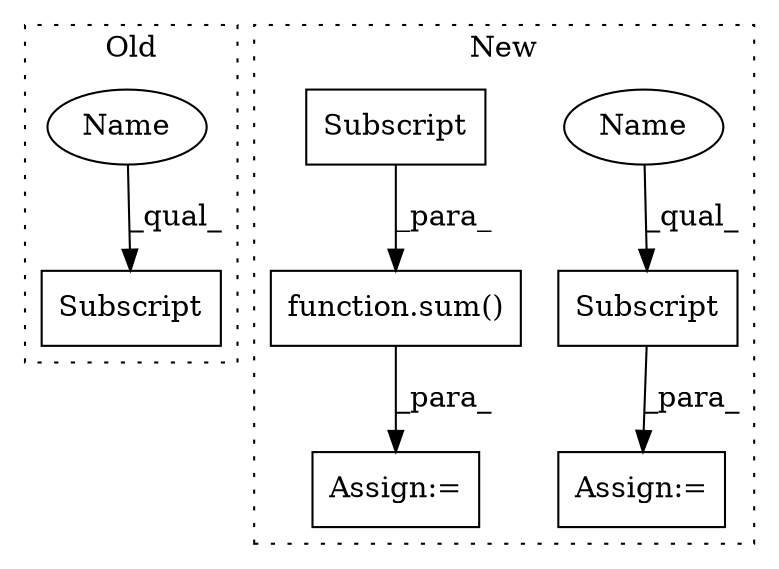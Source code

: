 digraph G {
subgraph cluster0 {
1 [label="Subscript" a="63" s="1055,0" l="18,0" shape="box"];
5 [label="Name" a="87" s="1055" l="11" shape="ellipse"];
label = "Old";
style="dotted";
}
subgraph cluster1 {
2 [label="function.sum()" a="75" s="1213,1234" l="4,1" shape="box"];
3 [label="Assign:=" a="68" s="1210" l="3" shape="box"];
4 [label="Assign:=" a="68" s="1454" l="3" shape="box"];
6 [label="Subscript" a="63" s="1457,0" l="16,0" shape="box"];
7 [label="Name" a="87" s="1457" l="11" shape="ellipse"];
8 [label="Subscript" a="63" s="1217,0" l="17,0" shape="box"];
label = "New";
style="dotted";
}
2 -> 3 [label="_para_"];
5 -> 1 [label="_qual_"];
6 -> 4 [label="_para_"];
7 -> 6 [label="_qual_"];
8 -> 2 [label="_para_"];
}